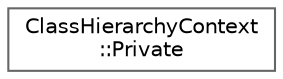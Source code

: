 digraph "Graphical Class Hierarchy"
{
 // INTERACTIVE_SVG=YES
 // LATEX_PDF_SIZE
  bgcolor="transparent";
  edge [fontname=Helvetica,fontsize=10,labelfontname=Helvetica,labelfontsize=10];
  node [fontname=Helvetica,fontsize=10,shape=box,height=0.2,width=0.4];
  rankdir="LR";
  Node0 [id="Node000000",label="ClassHierarchyContext\l::Private",height=0.2,width=0.4,color="grey40", fillcolor="white", style="filled",URL="$d4/d86/class_class_hierarchy_context_1_1_private.html",tooltip=" "];
}
